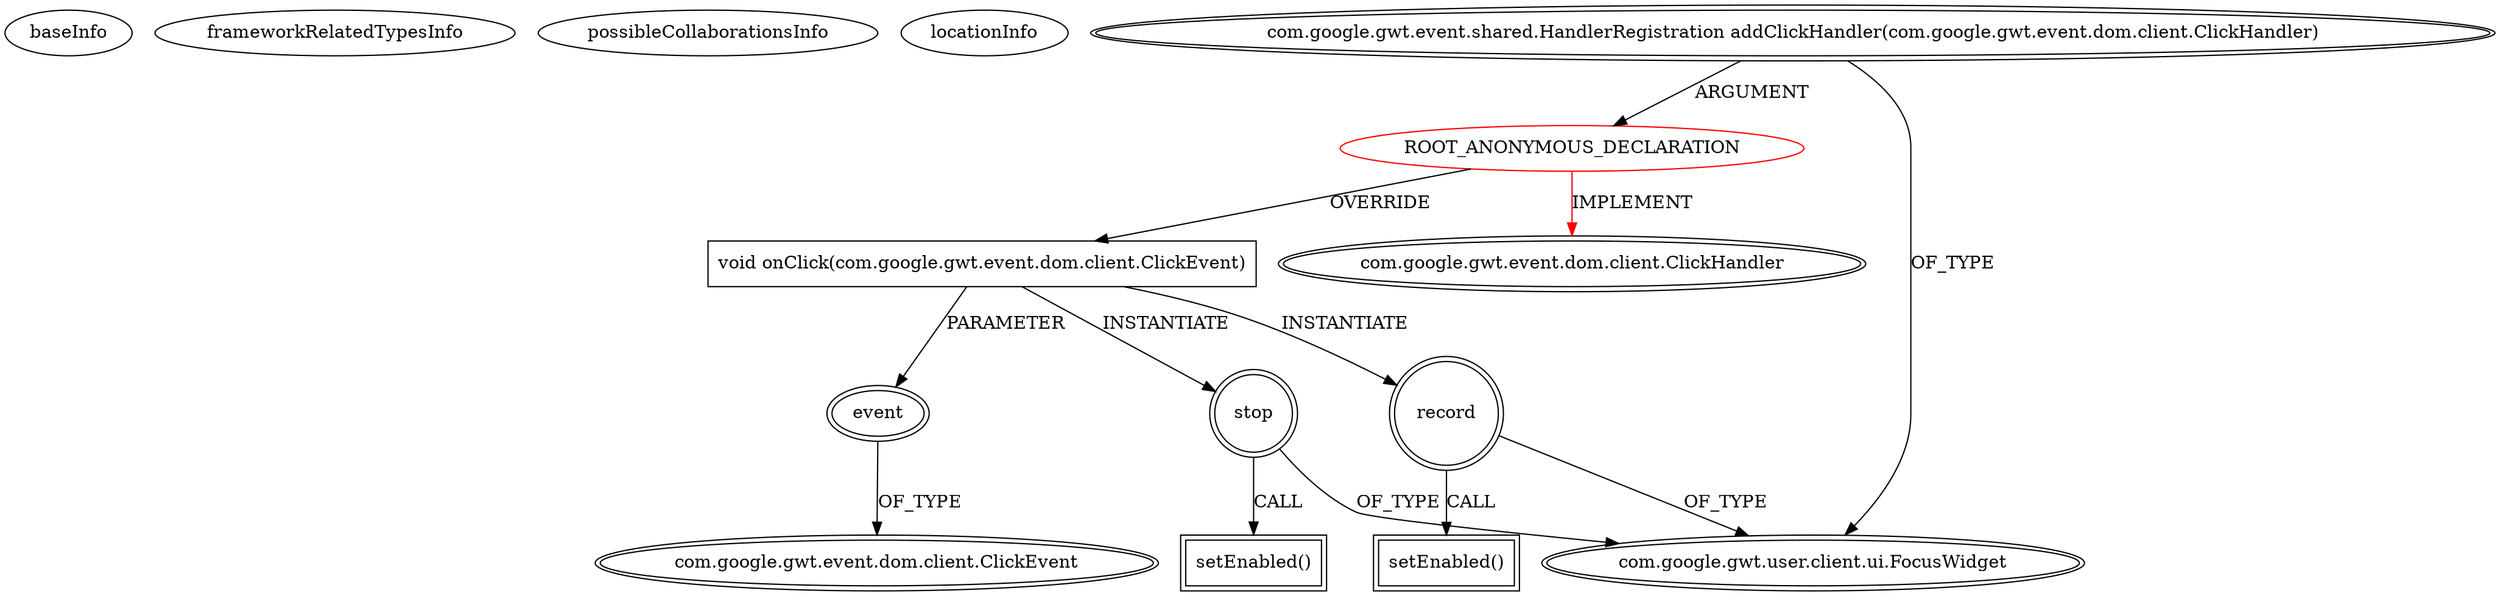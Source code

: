 digraph {
baseInfo[graphId=640,category="extension_graph",isAnonymous=true,possibleRelation=false]
frameworkRelatedTypesInfo[0="com.google.gwt.event.dom.client.ClickHandler"]
possibleCollaborationsInfo[]
locationInfo[projectName="akjava-GWTRecorderjs",filePath="/akjava-GWTRecorderjs/GWTRecorderjs-master/src/com/akjava/gwt/recorder/client/GWTRecorder.java",contextSignature="void onModuleLoad()",graphId="640"]
0[label="ROOT_ANONYMOUS_DECLARATION",vertexType="ROOT_ANONYMOUS_DECLARATION",isFrameworkType=false,color=red]
1[label="com.google.gwt.event.dom.client.ClickHandler",vertexType="FRAMEWORK_INTERFACE_TYPE",isFrameworkType=true,peripheries=2]
2[label="com.google.gwt.event.shared.HandlerRegistration addClickHandler(com.google.gwt.event.dom.client.ClickHandler)",vertexType="OUTSIDE_CALL",isFrameworkType=true,peripheries=2]
3[label="com.google.gwt.user.client.ui.FocusWidget",vertexType="FRAMEWORK_CLASS_TYPE",isFrameworkType=true,peripheries=2]
4[label="void onClick(com.google.gwt.event.dom.client.ClickEvent)",vertexType="OVERRIDING_METHOD_DECLARATION",isFrameworkType=false,shape=box]
5[label="event",vertexType="PARAMETER_DECLARATION",isFrameworkType=true,peripheries=2]
6[label="com.google.gwt.event.dom.client.ClickEvent",vertexType="FRAMEWORK_CLASS_TYPE",isFrameworkType=true,peripheries=2]
7[label="record",vertexType="VARIABLE_EXPRESION",isFrameworkType=true,peripheries=2,shape=circle]
8[label="setEnabled()",vertexType="INSIDE_CALL",isFrameworkType=true,peripheries=2,shape=box]
10[label="stop",vertexType="VARIABLE_EXPRESION",isFrameworkType=true,peripheries=2,shape=circle]
11[label="setEnabled()",vertexType="INSIDE_CALL",isFrameworkType=true,peripheries=2,shape=box]
0->1[label="IMPLEMENT",color=red]
2->0[label="ARGUMENT"]
2->3[label="OF_TYPE"]
0->4[label="OVERRIDE"]
5->6[label="OF_TYPE"]
4->5[label="PARAMETER"]
4->7[label="INSTANTIATE"]
7->3[label="OF_TYPE"]
7->8[label="CALL"]
4->10[label="INSTANTIATE"]
10->3[label="OF_TYPE"]
10->11[label="CALL"]
}
